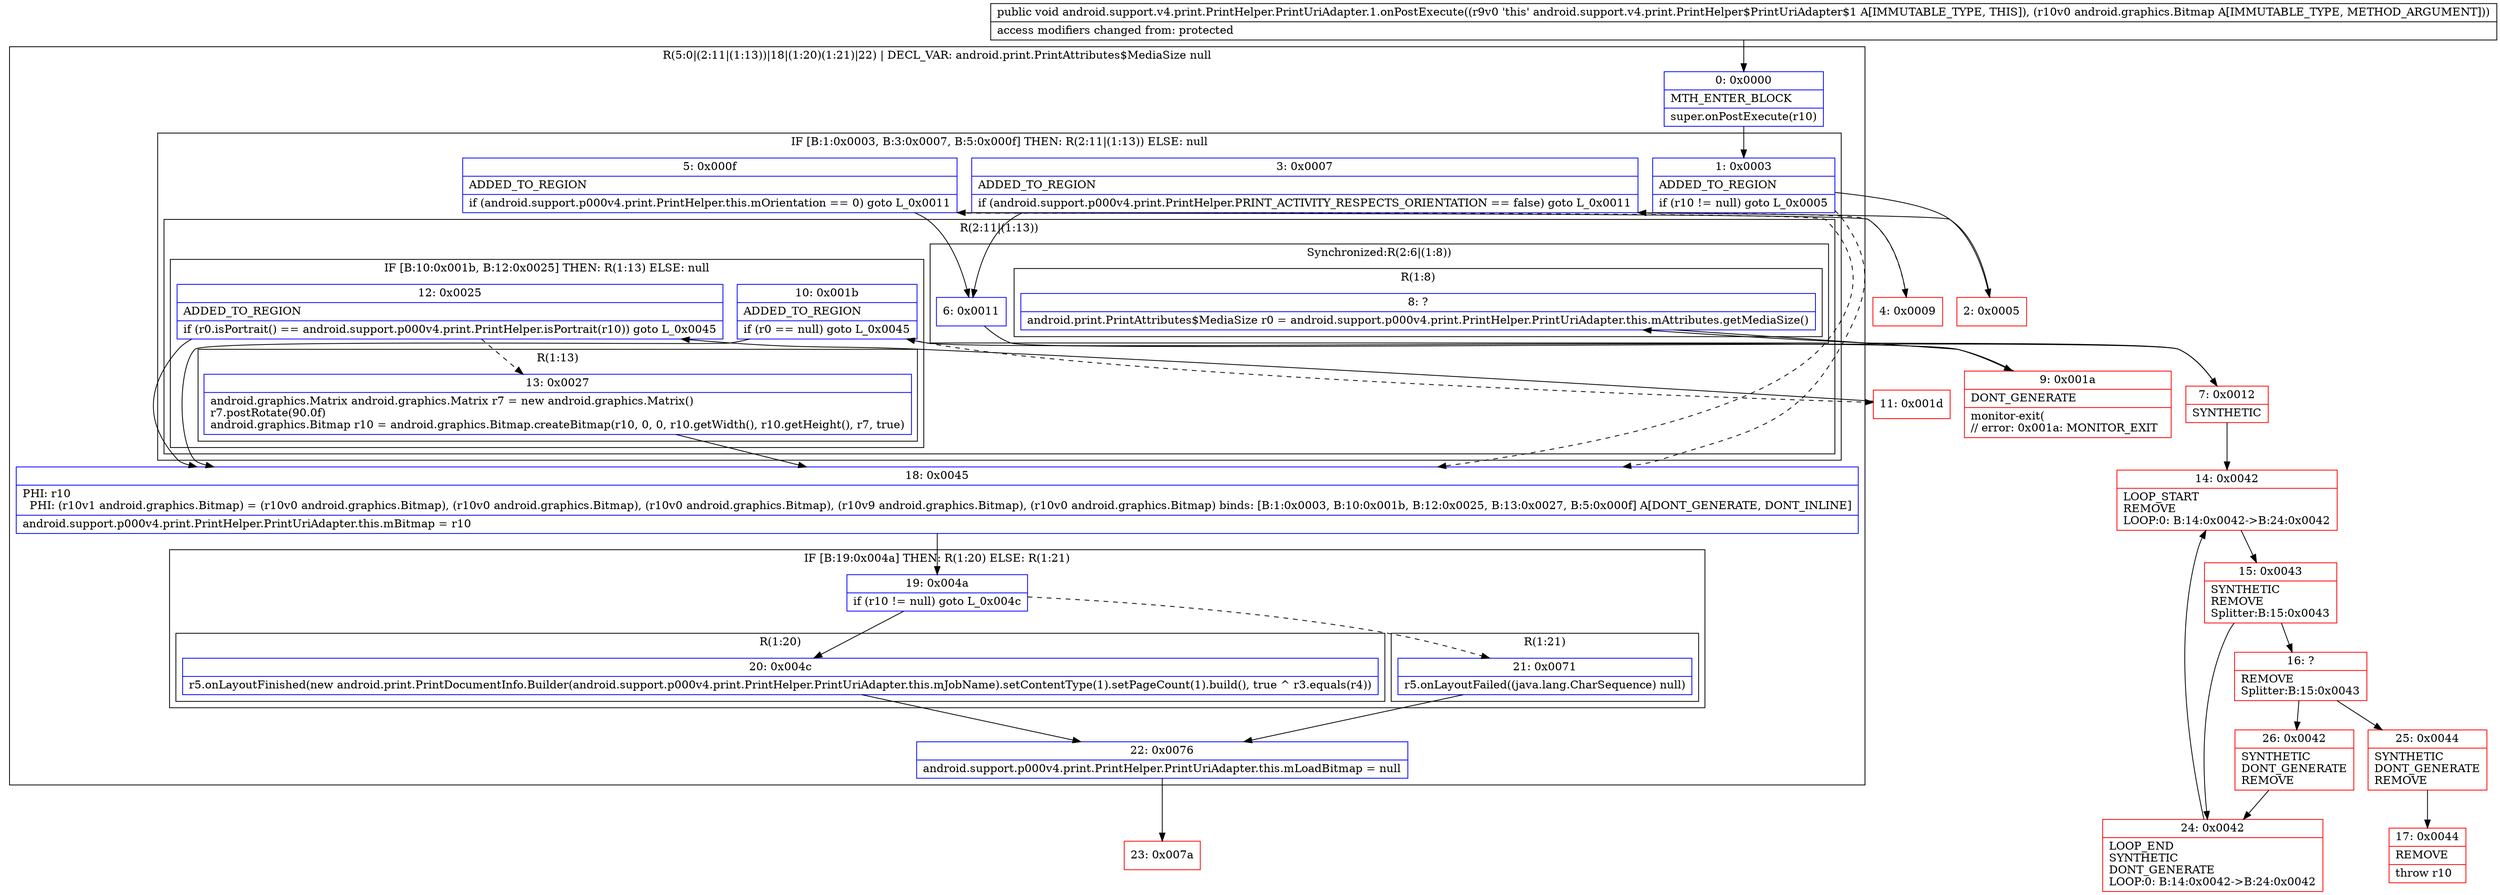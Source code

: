 digraph "CFG forandroid.support.v4.print.PrintHelper.PrintUriAdapter.1.onPostExecute(Landroid\/graphics\/Bitmap;)V" {
subgraph cluster_Region_1925147653 {
label = "R(5:0|(2:11|(1:13))|18|(1:20)(1:21)|22) | DECL_VAR: android.print.PrintAttributes$MediaSize null\l";
node [shape=record,color=blue];
Node_0 [shape=record,label="{0\:\ 0x0000|MTH_ENTER_BLOCK\l|super.onPostExecute(r10)\l}"];
subgraph cluster_IfRegion_1181626256 {
label = "IF [B:1:0x0003, B:3:0x0007, B:5:0x000f] THEN: R(2:11|(1:13)) ELSE: null";
node [shape=record,color=blue];
Node_1 [shape=record,label="{1\:\ 0x0003|ADDED_TO_REGION\l|if (r10 != null) goto L_0x0005\l}"];
Node_3 [shape=record,label="{3\:\ 0x0007|ADDED_TO_REGION\l|if (android.support.p000v4.print.PrintHelper.PRINT_ACTIVITY_RESPECTS_ORIENTATION == false) goto L_0x0011\l}"];
Node_5 [shape=record,label="{5\:\ 0x000f|ADDED_TO_REGION\l|if (android.support.p000v4.print.PrintHelper.this.mOrientation == 0) goto L_0x0011\l}"];
subgraph cluster_Region_1659137817 {
label = "R(2:11|(1:13))";
node [shape=record,color=blue];
subgraph cluster_SynchronizedRegion_1274860366 {
label = "Synchronized:R(2:6|(1:8))";
node [shape=record,color=blue];
Node_6 [shape=record,label="{6\:\ 0x0011}"];
subgraph cluster_Region_1226215902 {
label = "R(1:8)";
node [shape=record,color=blue];
Node_8 [shape=record,label="{8\:\ ?|android.print.PrintAttributes$MediaSize r0 = android.support.p000v4.print.PrintHelper.PrintUriAdapter.this.mAttributes.getMediaSize()\l}"];
}
}
subgraph cluster_IfRegion_1951860633 {
label = "IF [B:10:0x001b, B:12:0x0025] THEN: R(1:13) ELSE: null";
node [shape=record,color=blue];
Node_10 [shape=record,label="{10\:\ 0x001b|ADDED_TO_REGION\l|if (r0 == null) goto L_0x0045\l}"];
Node_12 [shape=record,label="{12\:\ 0x0025|ADDED_TO_REGION\l|if (r0.isPortrait() == android.support.p000v4.print.PrintHelper.isPortrait(r10)) goto L_0x0045\l}"];
subgraph cluster_Region_1706011469 {
label = "R(1:13)";
node [shape=record,color=blue];
Node_13 [shape=record,label="{13\:\ 0x0027|android.graphics.Matrix android.graphics.Matrix r7 = new android.graphics.Matrix()\lr7.postRotate(90.0f)\landroid.graphics.Bitmap r10 = android.graphics.Bitmap.createBitmap(r10, 0, 0, r10.getWidth(), r10.getHeight(), r7, true)\l}"];
}
}
}
}
Node_18 [shape=record,label="{18\:\ 0x0045|PHI: r10 \l  PHI: (r10v1 android.graphics.Bitmap) = (r10v0 android.graphics.Bitmap), (r10v0 android.graphics.Bitmap), (r10v0 android.graphics.Bitmap), (r10v9 android.graphics.Bitmap), (r10v0 android.graphics.Bitmap) binds: [B:1:0x0003, B:10:0x001b, B:12:0x0025, B:13:0x0027, B:5:0x000f] A[DONT_GENERATE, DONT_INLINE]\l|android.support.p000v4.print.PrintHelper.PrintUriAdapter.this.mBitmap = r10\l}"];
subgraph cluster_IfRegion_1118454128 {
label = "IF [B:19:0x004a] THEN: R(1:20) ELSE: R(1:21)";
node [shape=record,color=blue];
Node_19 [shape=record,label="{19\:\ 0x004a|if (r10 != null) goto L_0x004c\l}"];
subgraph cluster_Region_1972364314 {
label = "R(1:20)";
node [shape=record,color=blue];
Node_20 [shape=record,label="{20\:\ 0x004c|r5.onLayoutFinished(new android.print.PrintDocumentInfo.Builder(android.support.p000v4.print.PrintHelper.PrintUriAdapter.this.mJobName).setContentType(1).setPageCount(1).build(), true ^ r3.equals(r4))\l}"];
}
subgraph cluster_Region_877838613 {
label = "R(1:21)";
node [shape=record,color=blue];
Node_21 [shape=record,label="{21\:\ 0x0071|r5.onLayoutFailed((java.lang.CharSequence) null)\l}"];
}
}
Node_22 [shape=record,label="{22\:\ 0x0076|android.support.p000v4.print.PrintHelper.PrintUriAdapter.this.mLoadBitmap = null\l}"];
}
Node_2 [shape=record,color=red,label="{2\:\ 0x0005}"];
Node_4 [shape=record,color=red,label="{4\:\ 0x0009}"];
Node_7 [shape=record,color=red,label="{7\:\ 0x0012|SYNTHETIC\l}"];
Node_9 [shape=record,color=red,label="{9\:\ 0x001a|DONT_GENERATE\l|monitor\-exit(\l\/\/ error: 0x001a: MONITOR_EXIT  \l}"];
Node_11 [shape=record,color=red,label="{11\:\ 0x001d}"];
Node_14 [shape=record,color=red,label="{14\:\ 0x0042|LOOP_START\lREMOVE\lLOOP:0: B:14:0x0042\-\>B:24:0x0042\l}"];
Node_15 [shape=record,color=red,label="{15\:\ 0x0043|SYNTHETIC\lREMOVE\lSplitter:B:15:0x0043\l}"];
Node_16 [shape=record,color=red,label="{16\:\ ?|REMOVE\lSplitter:B:15:0x0043\l}"];
Node_17 [shape=record,color=red,label="{17\:\ 0x0044|REMOVE\l|throw r10\l}"];
Node_23 [shape=record,color=red,label="{23\:\ 0x007a}"];
Node_24 [shape=record,color=red,label="{24\:\ 0x0042|LOOP_END\lSYNTHETIC\lDONT_GENERATE\lLOOP:0: B:14:0x0042\-\>B:24:0x0042\l}"];
Node_25 [shape=record,color=red,label="{25\:\ 0x0044|SYNTHETIC\lDONT_GENERATE\lREMOVE\l}"];
Node_26 [shape=record,color=red,label="{26\:\ 0x0042|SYNTHETIC\lDONT_GENERATE\lREMOVE\l}"];
MethodNode[shape=record,label="{public void android.support.v4.print.PrintHelper.PrintUriAdapter.1.onPostExecute((r9v0 'this' android.support.v4.print.PrintHelper$PrintUriAdapter$1 A[IMMUTABLE_TYPE, THIS]), (r10v0 android.graphics.Bitmap A[IMMUTABLE_TYPE, METHOD_ARGUMENT]))  | access modifiers changed from: protected\l}"];
MethodNode -> Node_0;
Node_0 -> Node_1;
Node_1 -> Node_2;
Node_1 -> Node_18[style=dashed];
Node_3 -> Node_4[style=dashed];
Node_3 -> Node_6;
Node_5 -> Node_6;
Node_5 -> Node_18[style=dashed];
Node_6 -> Node_7;
Node_8 -> Node_9;
Node_10 -> Node_11[style=dashed];
Node_10 -> Node_18;
Node_12 -> Node_13[style=dashed];
Node_12 -> Node_18;
Node_13 -> Node_18;
Node_18 -> Node_19;
Node_19 -> Node_20;
Node_19 -> Node_21[style=dashed];
Node_20 -> Node_22;
Node_21 -> Node_22;
Node_22 -> Node_23;
Node_2 -> Node_3;
Node_4 -> Node_5;
Node_7 -> Node_8;
Node_7 -> Node_14;
Node_9 -> Node_10;
Node_11 -> Node_12;
Node_14 -> Node_15;
Node_15 -> Node_16;
Node_15 -> Node_24;
Node_16 -> Node_25;
Node_16 -> Node_26;
Node_24 -> Node_14;
Node_25 -> Node_17;
Node_26 -> Node_24;
}


